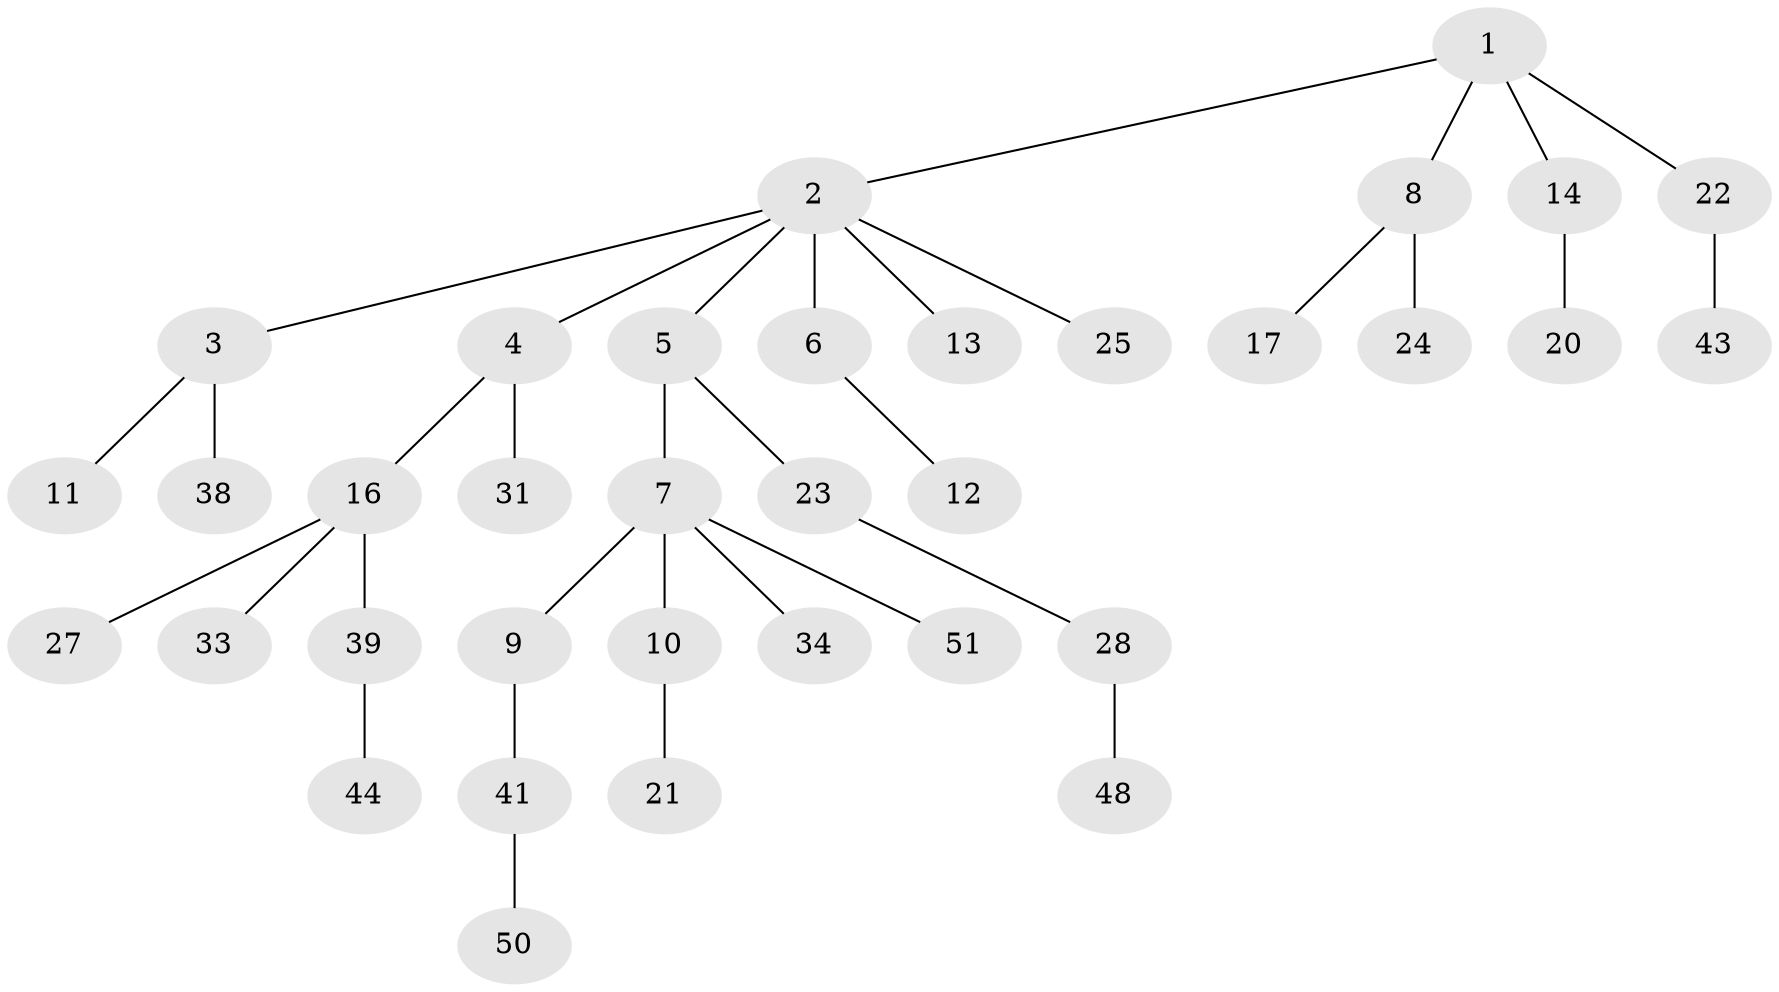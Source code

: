 // Generated by graph-tools (version 1.1) at 2025/24/03/03/25 07:24:05]
// undirected, 35 vertices, 34 edges
graph export_dot {
graph [start="1"]
  node [color=gray90,style=filled];
  1 [super="+40"];
  2 [super="+32"];
  3 [super="+15"];
  4 [super="+18"];
  5 [super="+26"];
  6;
  7 [super="+36"];
  8 [super="+19"];
  9;
  10;
  11;
  12 [super="+30"];
  13;
  14;
  16 [super="+45"];
  17;
  20;
  21 [super="+47"];
  22 [super="+37"];
  23 [super="+49"];
  24;
  25;
  27 [super="+29"];
  28 [super="+35"];
  31;
  33;
  34;
  38;
  39 [super="+42"];
  41 [super="+46"];
  43;
  44;
  48;
  50;
  51;
  1 -- 2;
  1 -- 8;
  1 -- 14;
  1 -- 22;
  2 -- 3;
  2 -- 4;
  2 -- 5;
  2 -- 6;
  2 -- 13;
  2 -- 25;
  3 -- 11;
  3 -- 38;
  4 -- 16;
  4 -- 31;
  5 -- 7;
  5 -- 23;
  6 -- 12;
  7 -- 9;
  7 -- 10;
  7 -- 34;
  7 -- 51;
  8 -- 17;
  8 -- 24;
  9 -- 41;
  10 -- 21;
  14 -- 20;
  16 -- 27;
  16 -- 33;
  16 -- 39;
  22 -- 43;
  23 -- 28;
  28 -- 48;
  39 -- 44;
  41 -- 50;
}
